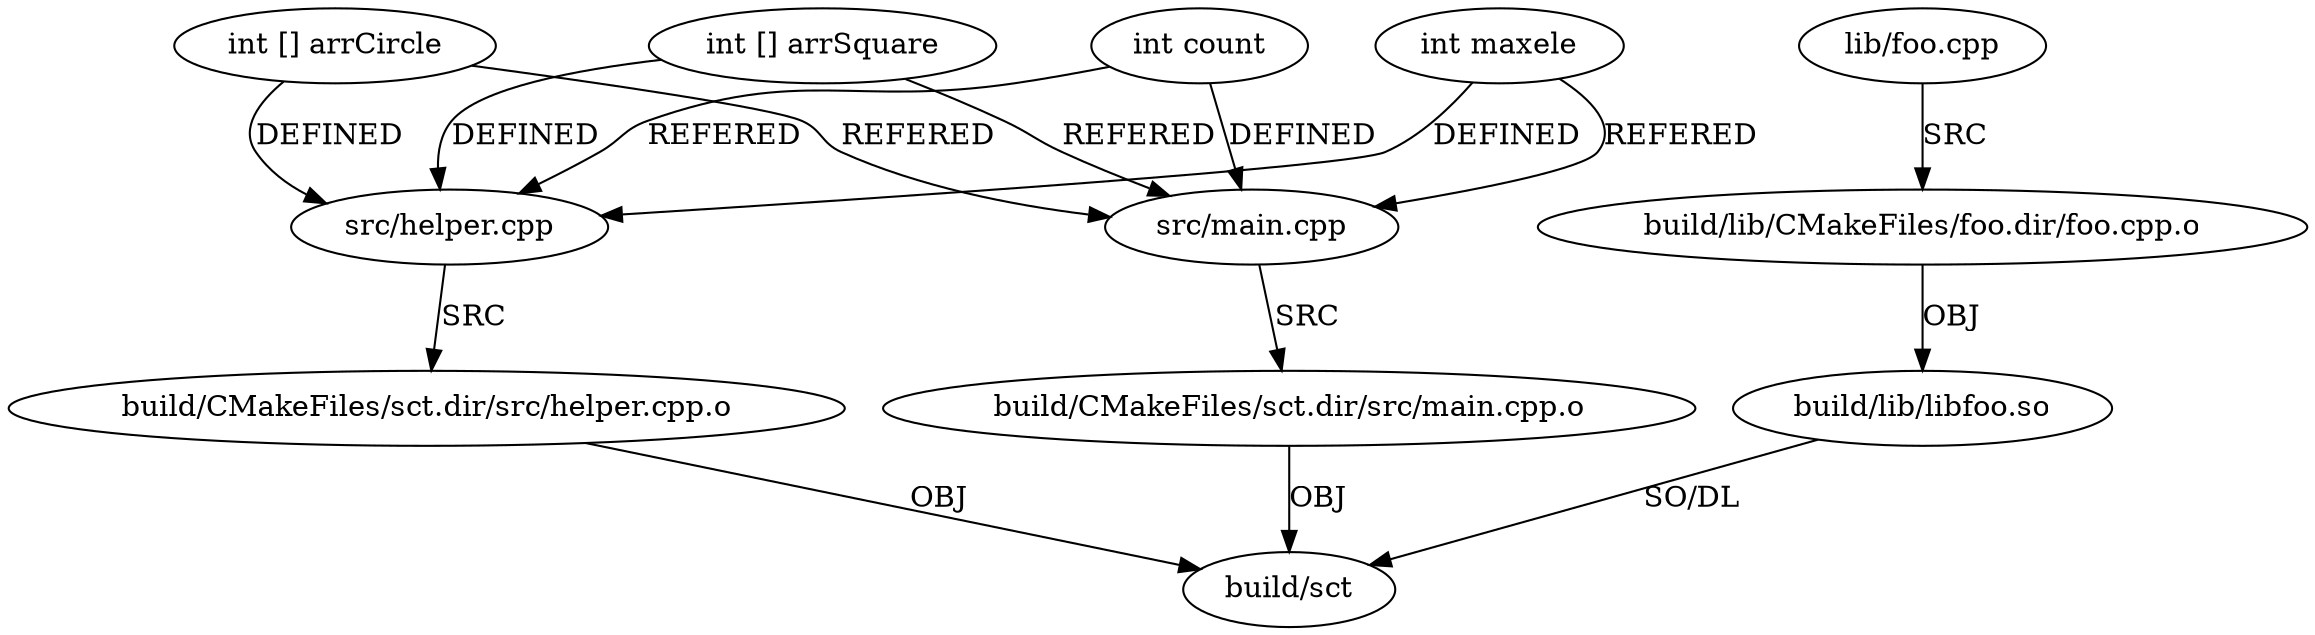 digraph G{
"int [] arrCircle"->"src/main.cpp"[label="REFERED"]
"int [] arrSquare"->"src/main.cpp"[label="REFERED"]
"src/helper.cpp"->"build/CMakeFiles/sct.dir/src/helper.cpp.o"[label="SRC"]
"build/lib/libfoo.so"->"build/sct"[label="SO/DL"]
"build/CMakeFiles/sct.dir/src/helper.cpp.o"->"build/sct"[label="OBJ"]
"src/main.cpp"->"build/CMakeFiles/sct.dir/src/main.cpp.o"[label="SRC"]
"int count"->"src/helper.cpp"[label="REFERED"]
"int count"->"src/main.cpp"[label="DEFINED"]
"build/lib/CMakeFiles/foo.dir/foo.cpp.o"->"build/lib/libfoo.so"[label="OBJ"]
"int [] arrSquare"->"src/helper.cpp"[label="DEFINED"]
"int [] arrCircle"->"src/helper.cpp"[label="DEFINED"]
"build/CMakeFiles/sct.dir/src/main.cpp.o"->"build/sct"[label="OBJ"]
"int maxele"->"src/main.cpp"[label="REFERED"]
"int maxele"->"src/helper.cpp"[label="DEFINED"]
"lib/foo.cpp"->"build/lib/CMakeFiles/foo.dir/foo.cpp.o"[label="SRC"]
}
